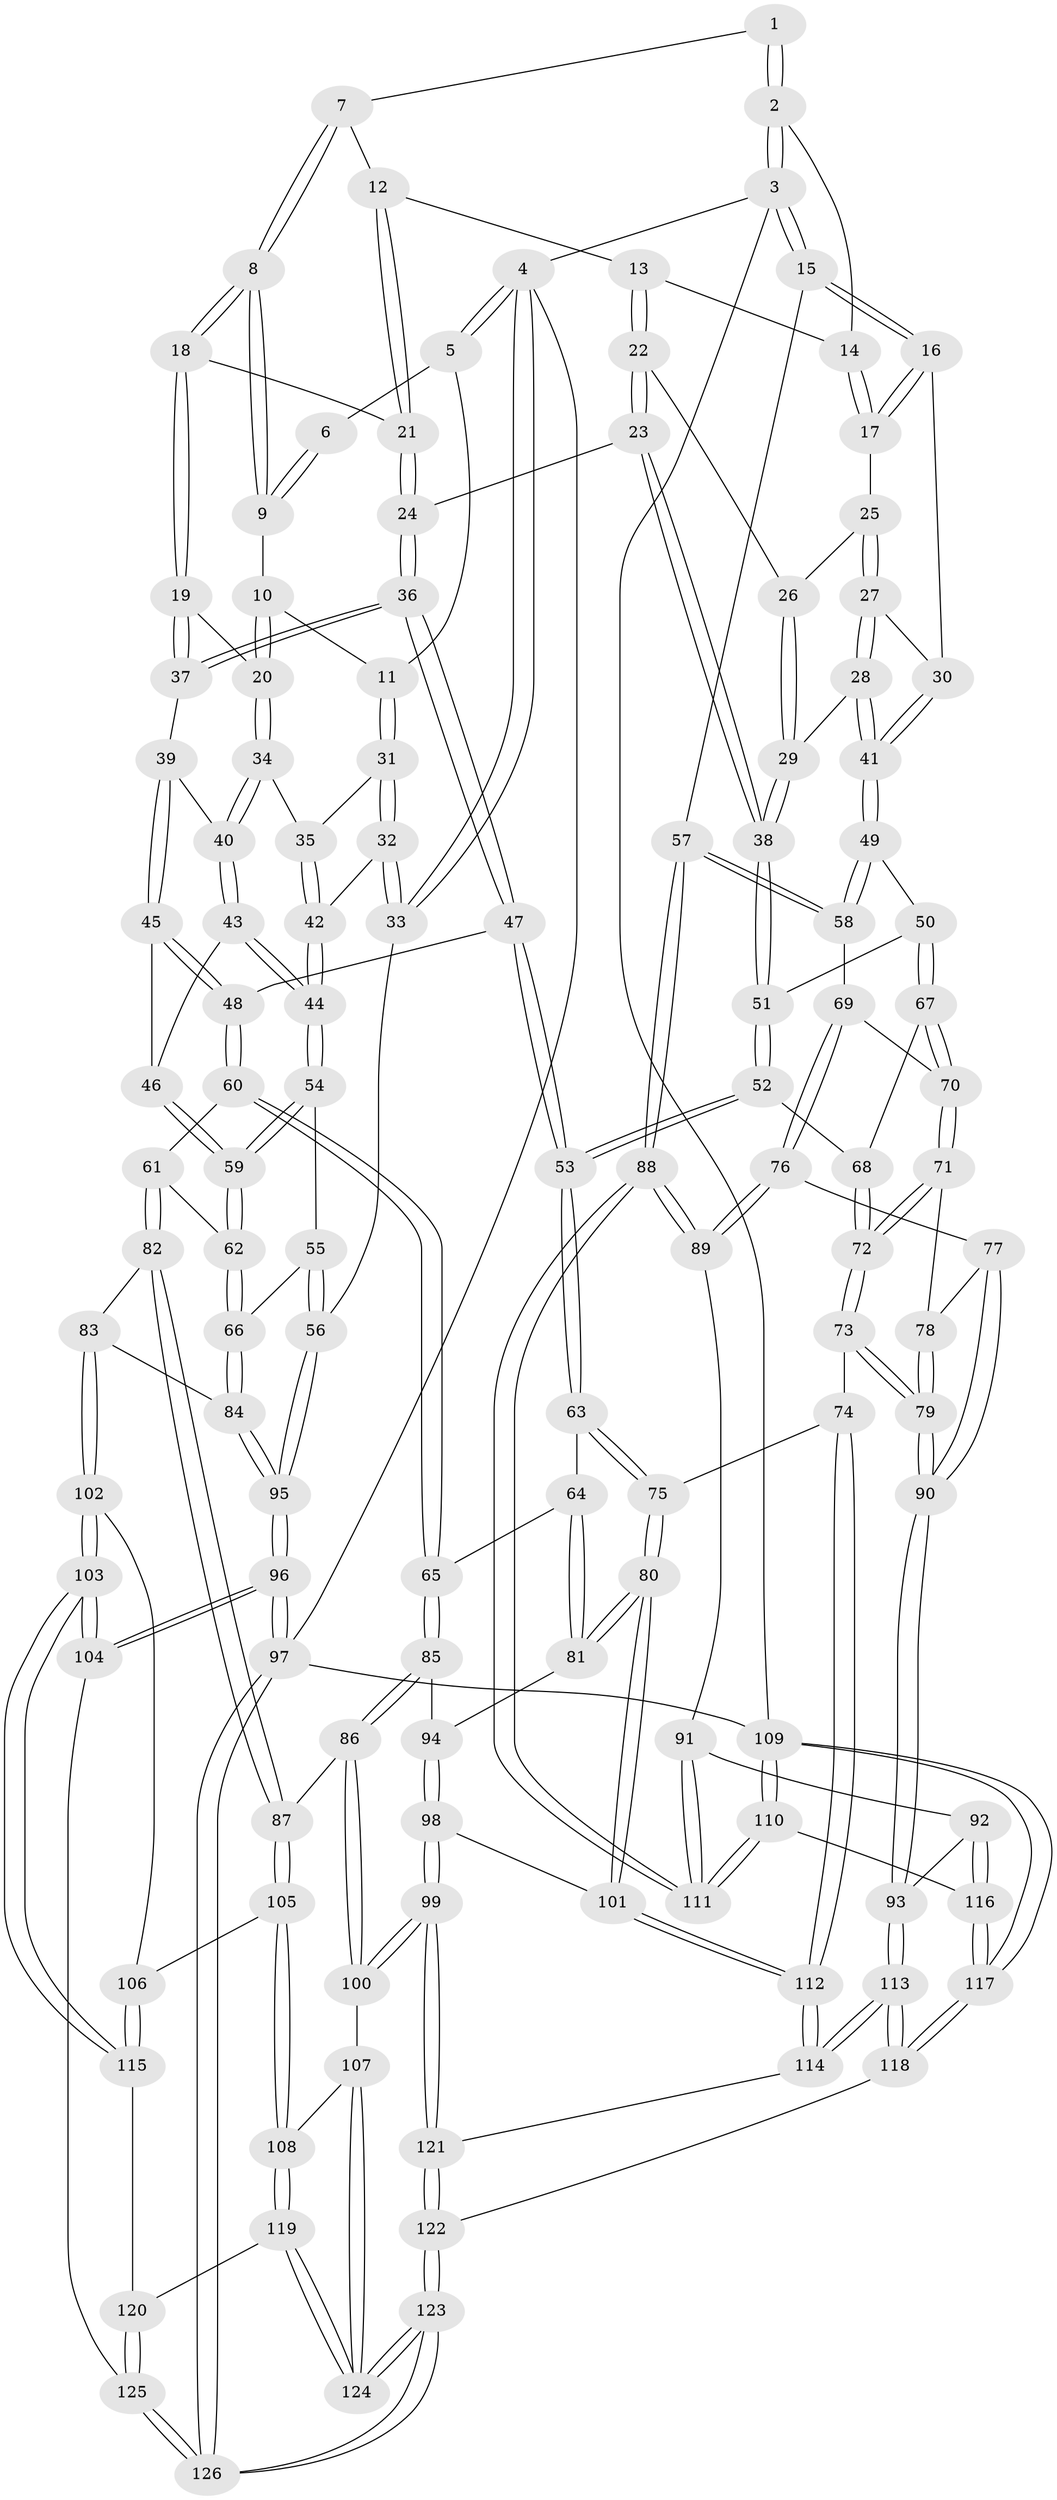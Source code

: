 // Generated by graph-tools (version 1.1) at 2025/27/03/15/25 16:27:56]
// undirected, 126 vertices, 312 edges
graph export_dot {
graph [start="1"]
  node [color=gray90,style=filled];
  1 [pos="+0.4574085859752465+0"];
  2 [pos="+0.7517585520470867+0"];
  3 [pos="+1+0"];
  4 [pos="+0+0"];
  5 [pos="+0.1532830152023537+0"];
  6 [pos="+0.3521936483771769+0"];
  7 [pos="+0.48290470196642155+0.0479522028712928"];
  8 [pos="+0.44576593776445134+0.10596799788780566"];
  9 [pos="+0.37335975399826254+0.06368926657232588"];
  10 [pos="+0.34590110151409176+0.08401823815843315"];
  11 [pos="+0.19580498292651746+0.09708698885303996"];
  12 [pos="+0.623424810896446+0.06767867233959743"];
  13 [pos="+0.6349523556874688+0.060654563476948344"];
  14 [pos="+0.7155979474054354+0"];
  15 [pos="+1+0.1377601094337551"];
  16 [pos="+1+0.15994534910109703"];
  17 [pos="+0.7846027739481674+0.11470065392352784"];
  18 [pos="+0.45814013059363246+0.14292540201447593"];
  19 [pos="+0.42921050911863906+0.20630621887204847"];
  20 [pos="+0.3452606492794268+0.19462170793731562"];
  21 [pos="+0.5588043894514164+0.14120085547310407"];
  22 [pos="+0.6761889274242074+0.17294070627036348"];
  23 [pos="+0.6469603907214092+0.30931174648849197"];
  24 [pos="+0.5980598271382526+0.3019907641447093"];
  25 [pos="+0.7791617116963663+0.1571399912524574"];
  26 [pos="+0.7703247810175017+0.16207069577539718"];
  27 [pos="+0.855607348437794+0.24749227064528265"];
  28 [pos="+0.7437034336034691+0.3087104651271806"];
  29 [pos="+0.6918792718785374+0.308420976339501"];
  30 [pos="+0.8962601300541915+0.2495412272515706"];
  31 [pos="+0.17144697792972133+0.1897383717174071"];
  32 [pos="+0+0.20047733638738002"];
  33 [pos="+0+0.18466835014090874"];
  34 [pos="+0.2180597655947604+0.2353254810200387"];
  35 [pos="+0.20092775396795587+0.22720446896510965"];
  36 [pos="+0.5033193518607428+0.32712431681583176"];
  37 [pos="+0.4620998169926559+0.29038200448691215"];
  38 [pos="+0.6559640773277818+0.31494021119212057"];
  39 [pos="+0.2980929502278762+0.3250719697200439"];
  40 [pos="+0.24480790868456823+0.2722627519937786"];
  41 [pos="+0.8504456172250316+0.4296168056144376"];
  42 [pos="+0.11853233926511453+0.3911069208442546"];
  43 [pos="+0.21206736598044768+0.40499516653027784"];
  44 [pos="+0.12003748713622292+0.41631180978385374"];
  45 [pos="+0.311580818125613+0.39714045232707734"];
  46 [pos="+0.2611934666574723+0.4323001024376262"];
  47 [pos="+0.4662967084088595+0.43196553240143193"];
  48 [pos="+0.3508770643533797+0.4249900646279959"];
  49 [pos="+0.8661184526339792+0.4864990695228537"];
  50 [pos="+0.7512207870612552+0.5143878888500363"];
  51 [pos="+0.6783082815429508+0.449235897051157"];
  52 [pos="+0.523731879611242+0.5305072507465207"];
  53 [pos="+0.4964033410165825+0.5316914658003469"];
  54 [pos="+0.10543146113344616+0.4666954618621814"];
  55 [pos="+0.024884797991336735+0.5043615447808538"];
  56 [pos="+0+0.48669924045802787"];
  57 [pos="+1+0.5490930612594822"];
  58 [pos="+0.9816245789113677+0.5302126985819793"];
  59 [pos="+0.21831674556503622+0.5371617379417453"];
  60 [pos="+0.30034053351234463+0.591925241754914"];
  61 [pos="+0.28991801970791997+0.5889444933049849"];
  62 [pos="+0.21969261990608954+0.5395679041465925"];
  63 [pos="+0.47692966227453837+0.5644616569577448"];
  64 [pos="+0.4585878413760782+0.577918456702332"];
  65 [pos="+0.3353138675951166+0.6159038890639591"];
  66 [pos="+0.0978582890030998+0.6556898853996412"];
  67 [pos="+0.7509216506406382+0.5151340678645472"];
  68 [pos="+0.618170575348057+0.5846717263097809"];
  69 [pos="+0.8337587751502601+0.6425647432108035"];
  70 [pos="+0.7411714680439864+0.59944787799361"];
  71 [pos="+0.7349377362389942+0.6139805883369307"];
  72 [pos="+0.6508173425895629+0.6629265808924802"];
  73 [pos="+0.6253323529127821+0.7197730444586903"];
  74 [pos="+0.6088644971687317+0.7236098874997617"];
  75 [pos="+0.6032264409707286+0.7222211700654027"];
  76 [pos="+0.8202060285843714+0.6841415741789494"];
  77 [pos="+0.799022455772211+0.6907066498836995"];
  78 [pos="+0.7425503422642262+0.6310772518017465"];
  79 [pos="+0.7307431364147836+0.7846129566188143"];
  80 [pos="+0.4915407207391955+0.7563835247818783"];
  81 [pos="+0.4767776915210321+0.7359892091655448"];
  82 [pos="+0.14984737856992075+0.716719029226497"];
  83 [pos="+0.09627105814185913+0.6955842978885355"];
  84 [pos="+0.09510671964652952+0.6935930443692876"];
  85 [pos="+0.33407401544309884+0.660048007278392"];
  86 [pos="+0.2763127264219385+0.7437589041974235"];
  87 [pos="+0.1667291007151029+0.7350298765688011"];
  88 [pos="+1+0.6873003562121737"];
  89 [pos="+0.8648209112829435+0.7146068530768428"];
  90 [pos="+0.7364528546624813+0.7898202959748114"];
  91 [pos="+0.8044368133223253+0.801374620953256"];
  92 [pos="+0.7693832466686262+0.8128106203094879"];
  93 [pos="+0.7409047722653932+0.798631315843637"];
  94 [pos="+0.37434968330780943+0.7149861678188298"];
  95 [pos="+0+0.6501668965008559"];
  96 [pos="+0+0.8990763086020511"];
  97 [pos="+0+1"];
  98 [pos="+0.3931411693984453+0.8582973920960695"];
  99 [pos="+0.3722590354191938+0.87180256804026"];
  100 [pos="+0.3004552487113928+0.8579126003024817"];
  101 [pos="+0.4575681781465054+0.8459976979016783"];
  102 [pos="+0.06096187481668788+0.767087353585645"];
  103 [pos="+0+0.8803260917093065"];
  104 [pos="+0+0.8823216767753855"];
  105 [pos="+0.17706958368693268+0.8451108030546151"];
  106 [pos="+0.08584549107517277+0.8146052354830211"];
  107 [pos="+0.2965307257069047+0.8596567484789273"];
  108 [pos="+0.18888378430131234+0.8704852121497797"];
  109 [pos="+1+1"];
  110 [pos="+1+0.8494451051501963"];
  111 [pos="+1+0.8313361113499398"];
  112 [pos="+0.5692512508041673+0.915807799184775"];
  113 [pos="+0.6008223449181084+0.9556182334817026"];
  114 [pos="+0.5709065773088077+0.9181711439426241"];
  115 [pos="+0.059292086522700106+0.9011295642972943"];
  116 [pos="+0.8046752498983469+0.8984206197030922"];
  117 [pos="+0.740940004712219+1"];
  118 [pos="+0.65691777549377+1"];
  119 [pos="+0.15567523016841117+0.9185980537721866"];
  120 [pos="+0.06405516117924952+0.9035776296252909"];
  121 [pos="+0.38172433488623586+0.9757800309649516"];
  122 [pos="+0.3816002793552259+1"];
  123 [pos="+0.20738321470417379+1"];
  124 [pos="+0.20369400272433624+1"];
  125 [pos="+0.05932764765396731+0.9979260537164445"];
  126 [pos="+0.19555848062719666+1"];
  1 -- 2;
  1 -- 2;
  1 -- 7;
  2 -- 3;
  2 -- 3;
  2 -- 14;
  3 -- 4;
  3 -- 15;
  3 -- 15;
  3 -- 109;
  4 -- 5;
  4 -- 5;
  4 -- 33;
  4 -- 33;
  4 -- 97;
  5 -- 6;
  5 -- 11;
  6 -- 9;
  6 -- 9;
  7 -- 8;
  7 -- 8;
  7 -- 12;
  8 -- 9;
  8 -- 9;
  8 -- 18;
  8 -- 18;
  9 -- 10;
  10 -- 11;
  10 -- 20;
  10 -- 20;
  11 -- 31;
  11 -- 31;
  12 -- 13;
  12 -- 21;
  12 -- 21;
  13 -- 14;
  13 -- 22;
  13 -- 22;
  14 -- 17;
  14 -- 17;
  15 -- 16;
  15 -- 16;
  15 -- 57;
  16 -- 17;
  16 -- 17;
  16 -- 30;
  17 -- 25;
  18 -- 19;
  18 -- 19;
  18 -- 21;
  19 -- 20;
  19 -- 37;
  19 -- 37;
  20 -- 34;
  20 -- 34;
  21 -- 24;
  21 -- 24;
  22 -- 23;
  22 -- 23;
  22 -- 26;
  23 -- 24;
  23 -- 38;
  23 -- 38;
  24 -- 36;
  24 -- 36;
  25 -- 26;
  25 -- 27;
  25 -- 27;
  26 -- 29;
  26 -- 29;
  27 -- 28;
  27 -- 28;
  27 -- 30;
  28 -- 29;
  28 -- 41;
  28 -- 41;
  29 -- 38;
  29 -- 38;
  30 -- 41;
  30 -- 41;
  31 -- 32;
  31 -- 32;
  31 -- 35;
  32 -- 33;
  32 -- 33;
  32 -- 42;
  33 -- 56;
  34 -- 35;
  34 -- 40;
  34 -- 40;
  35 -- 42;
  35 -- 42;
  36 -- 37;
  36 -- 37;
  36 -- 47;
  36 -- 47;
  37 -- 39;
  38 -- 51;
  38 -- 51;
  39 -- 40;
  39 -- 45;
  39 -- 45;
  40 -- 43;
  40 -- 43;
  41 -- 49;
  41 -- 49;
  42 -- 44;
  42 -- 44;
  43 -- 44;
  43 -- 44;
  43 -- 46;
  44 -- 54;
  44 -- 54;
  45 -- 46;
  45 -- 48;
  45 -- 48;
  46 -- 59;
  46 -- 59;
  47 -- 48;
  47 -- 53;
  47 -- 53;
  48 -- 60;
  48 -- 60;
  49 -- 50;
  49 -- 58;
  49 -- 58;
  50 -- 51;
  50 -- 67;
  50 -- 67;
  51 -- 52;
  51 -- 52;
  52 -- 53;
  52 -- 53;
  52 -- 68;
  53 -- 63;
  53 -- 63;
  54 -- 55;
  54 -- 59;
  54 -- 59;
  55 -- 56;
  55 -- 56;
  55 -- 66;
  56 -- 95;
  56 -- 95;
  57 -- 58;
  57 -- 58;
  57 -- 88;
  57 -- 88;
  58 -- 69;
  59 -- 62;
  59 -- 62;
  60 -- 61;
  60 -- 65;
  60 -- 65;
  61 -- 62;
  61 -- 82;
  61 -- 82;
  62 -- 66;
  62 -- 66;
  63 -- 64;
  63 -- 75;
  63 -- 75;
  64 -- 65;
  64 -- 81;
  64 -- 81;
  65 -- 85;
  65 -- 85;
  66 -- 84;
  66 -- 84;
  67 -- 68;
  67 -- 70;
  67 -- 70;
  68 -- 72;
  68 -- 72;
  69 -- 70;
  69 -- 76;
  69 -- 76;
  70 -- 71;
  70 -- 71;
  71 -- 72;
  71 -- 72;
  71 -- 78;
  72 -- 73;
  72 -- 73;
  73 -- 74;
  73 -- 79;
  73 -- 79;
  74 -- 75;
  74 -- 112;
  74 -- 112;
  75 -- 80;
  75 -- 80;
  76 -- 77;
  76 -- 89;
  76 -- 89;
  77 -- 78;
  77 -- 90;
  77 -- 90;
  78 -- 79;
  78 -- 79;
  79 -- 90;
  79 -- 90;
  80 -- 81;
  80 -- 81;
  80 -- 101;
  80 -- 101;
  81 -- 94;
  82 -- 83;
  82 -- 87;
  82 -- 87;
  83 -- 84;
  83 -- 102;
  83 -- 102;
  84 -- 95;
  84 -- 95;
  85 -- 86;
  85 -- 86;
  85 -- 94;
  86 -- 87;
  86 -- 100;
  86 -- 100;
  87 -- 105;
  87 -- 105;
  88 -- 89;
  88 -- 89;
  88 -- 111;
  88 -- 111;
  89 -- 91;
  90 -- 93;
  90 -- 93;
  91 -- 92;
  91 -- 111;
  91 -- 111;
  92 -- 93;
  92 -- 116;
  92 -- 116;
  93 -- 113;
  93 -- 113;
  94 -- 98;
  94 -- 98;
  95 -- 96;
  95 -- 96;
  96 -- 97;
  96 -- 97;
  96 -- 104;
  96 -- 104;
  97 -- 126;
  97 -- 126;
  97 -- 109;
  98 -- 99;
  98 -- 99;
  98 -- 101;
  99 -- 100;
  99 -- 100;
  99 -- 121;
  99 -- 121;
  100 -- 107;
  101 -- 112;
  101 -- 112;
  102 -- 103;
  102 -- 103;
  102 -- 106;
  103 -- 104;
  103 -- 104;
  103 -- 115;
  103 -- 115;
  104 -- 125;
  105 -- 106;
  105 -- 108;
  105 -- 108;
  106 -- 115;
  106 -- 115;
  107 -- 108;
  107 -- 124;
  107 -- 124;
  108 -- 119;
  108 -- 119;
  109 -- 110;
  109 -- 110;
  109 -- 117;
  109 -- 117;
  110 -- 111;
  110 -- 111;
  110 -- 116;
  112 -- 114;
  112 -- 114;
  113 -- 114;
  113 -- 114;
  113 -- 118;
  113 -- 118;
  114 -- 121;
  115 -- 120;
  116 -- 117;
  116 -- 117;
  117 -- 118;
  117 -- 118;
  118 -- 122;
  119 -- 120;
  119 -- 124;
  119 -- 124;
  120 -- 125;
  120 -- 125;
  121 -- 122;
  121 -- 122;
  122 -- 123;
  122 -- 123;
  123 -- 124;
  123 -- 124;
  123 -- 126;
  123 -- 126;
  125 -- 126;
  125 -- 126;
}
